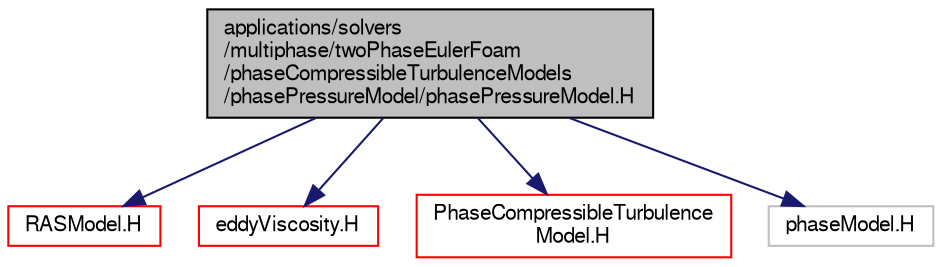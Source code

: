 digraph "applications/solvers/multiphase/twoPhaseEulerFoam/phaseCompressibleTurbulenceModels/phasePressureModel/phasePressureModel.H"
{
  bgcolor="transparent";
  edge [fontname="FreeSans",fontsize="10",labelfontname="FreeSans",labelfontsize="10"];
  node [fontname="FreeSans",fontsize="10",shape=record];
  Node1 [label="applications/solvers\l/multiphase/twoPhaseEulerFoam\l/phaseCompressibleTurbulenceModels\l/phasePressureModel/phasePressureModel.H",height=0.2,width=0.4,color="black", fillcolor="grey75", style="filled" fontcolor="black"];
  Node1 -> Node2 [color="midnightblue",fontsize="10",style="solid",fontname="FreeSans"];
  Node2 [label="RASModel.H",height=0.2,width=0.4,color="red",URL="$a10213.html"];
  Node1 -> Node3 [color="midnightblue",fontsize="10",style="solid",fontname="FreeSans"];
  Node3 [label="eddyViscosity.H",height=0.2,width=0.4,color="red",URL="$a10136.html"];
  Node1 -> Node4 [color="midnightblue",fontsize="10",style="solid",fontname="FreeSans"];
  Node4 [label="PhaseCompressibleTurbulence\lModel.H",height=0.2,width=0.4,color="red",URL="$a10087.html"];
  Node1 -> Node5 [color="midnightblue",fontsize="10",style="solid",fontname="FreeSans"];
  Node5 [label="phaseModel.H",height=0.2,width=0.4,color="grey75"];
}
